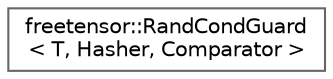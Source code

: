 digraph "Graphical Class Hierarchy"
{
 // LATEX_PDF_SIZE
  bgcolor="transparent";
  edge [fontname=Helvetica,fontsize=10,labelfontname=Helvetica,labelfontsize=10];
  node [fontname=Helvetica,fontsize=10,shape=box,height=0.2,width=0.4];
  rankdir="LR";
  Node0 [label="freetensor::RandCondGuard\l\< T, Hasher, Comparator \>",height=0.2,width=0.4,color="grey40", fillcolor="white", style="filled",URL="$classfreetensor_1_1RandCondGuard.html",tooltip=" "];
}
